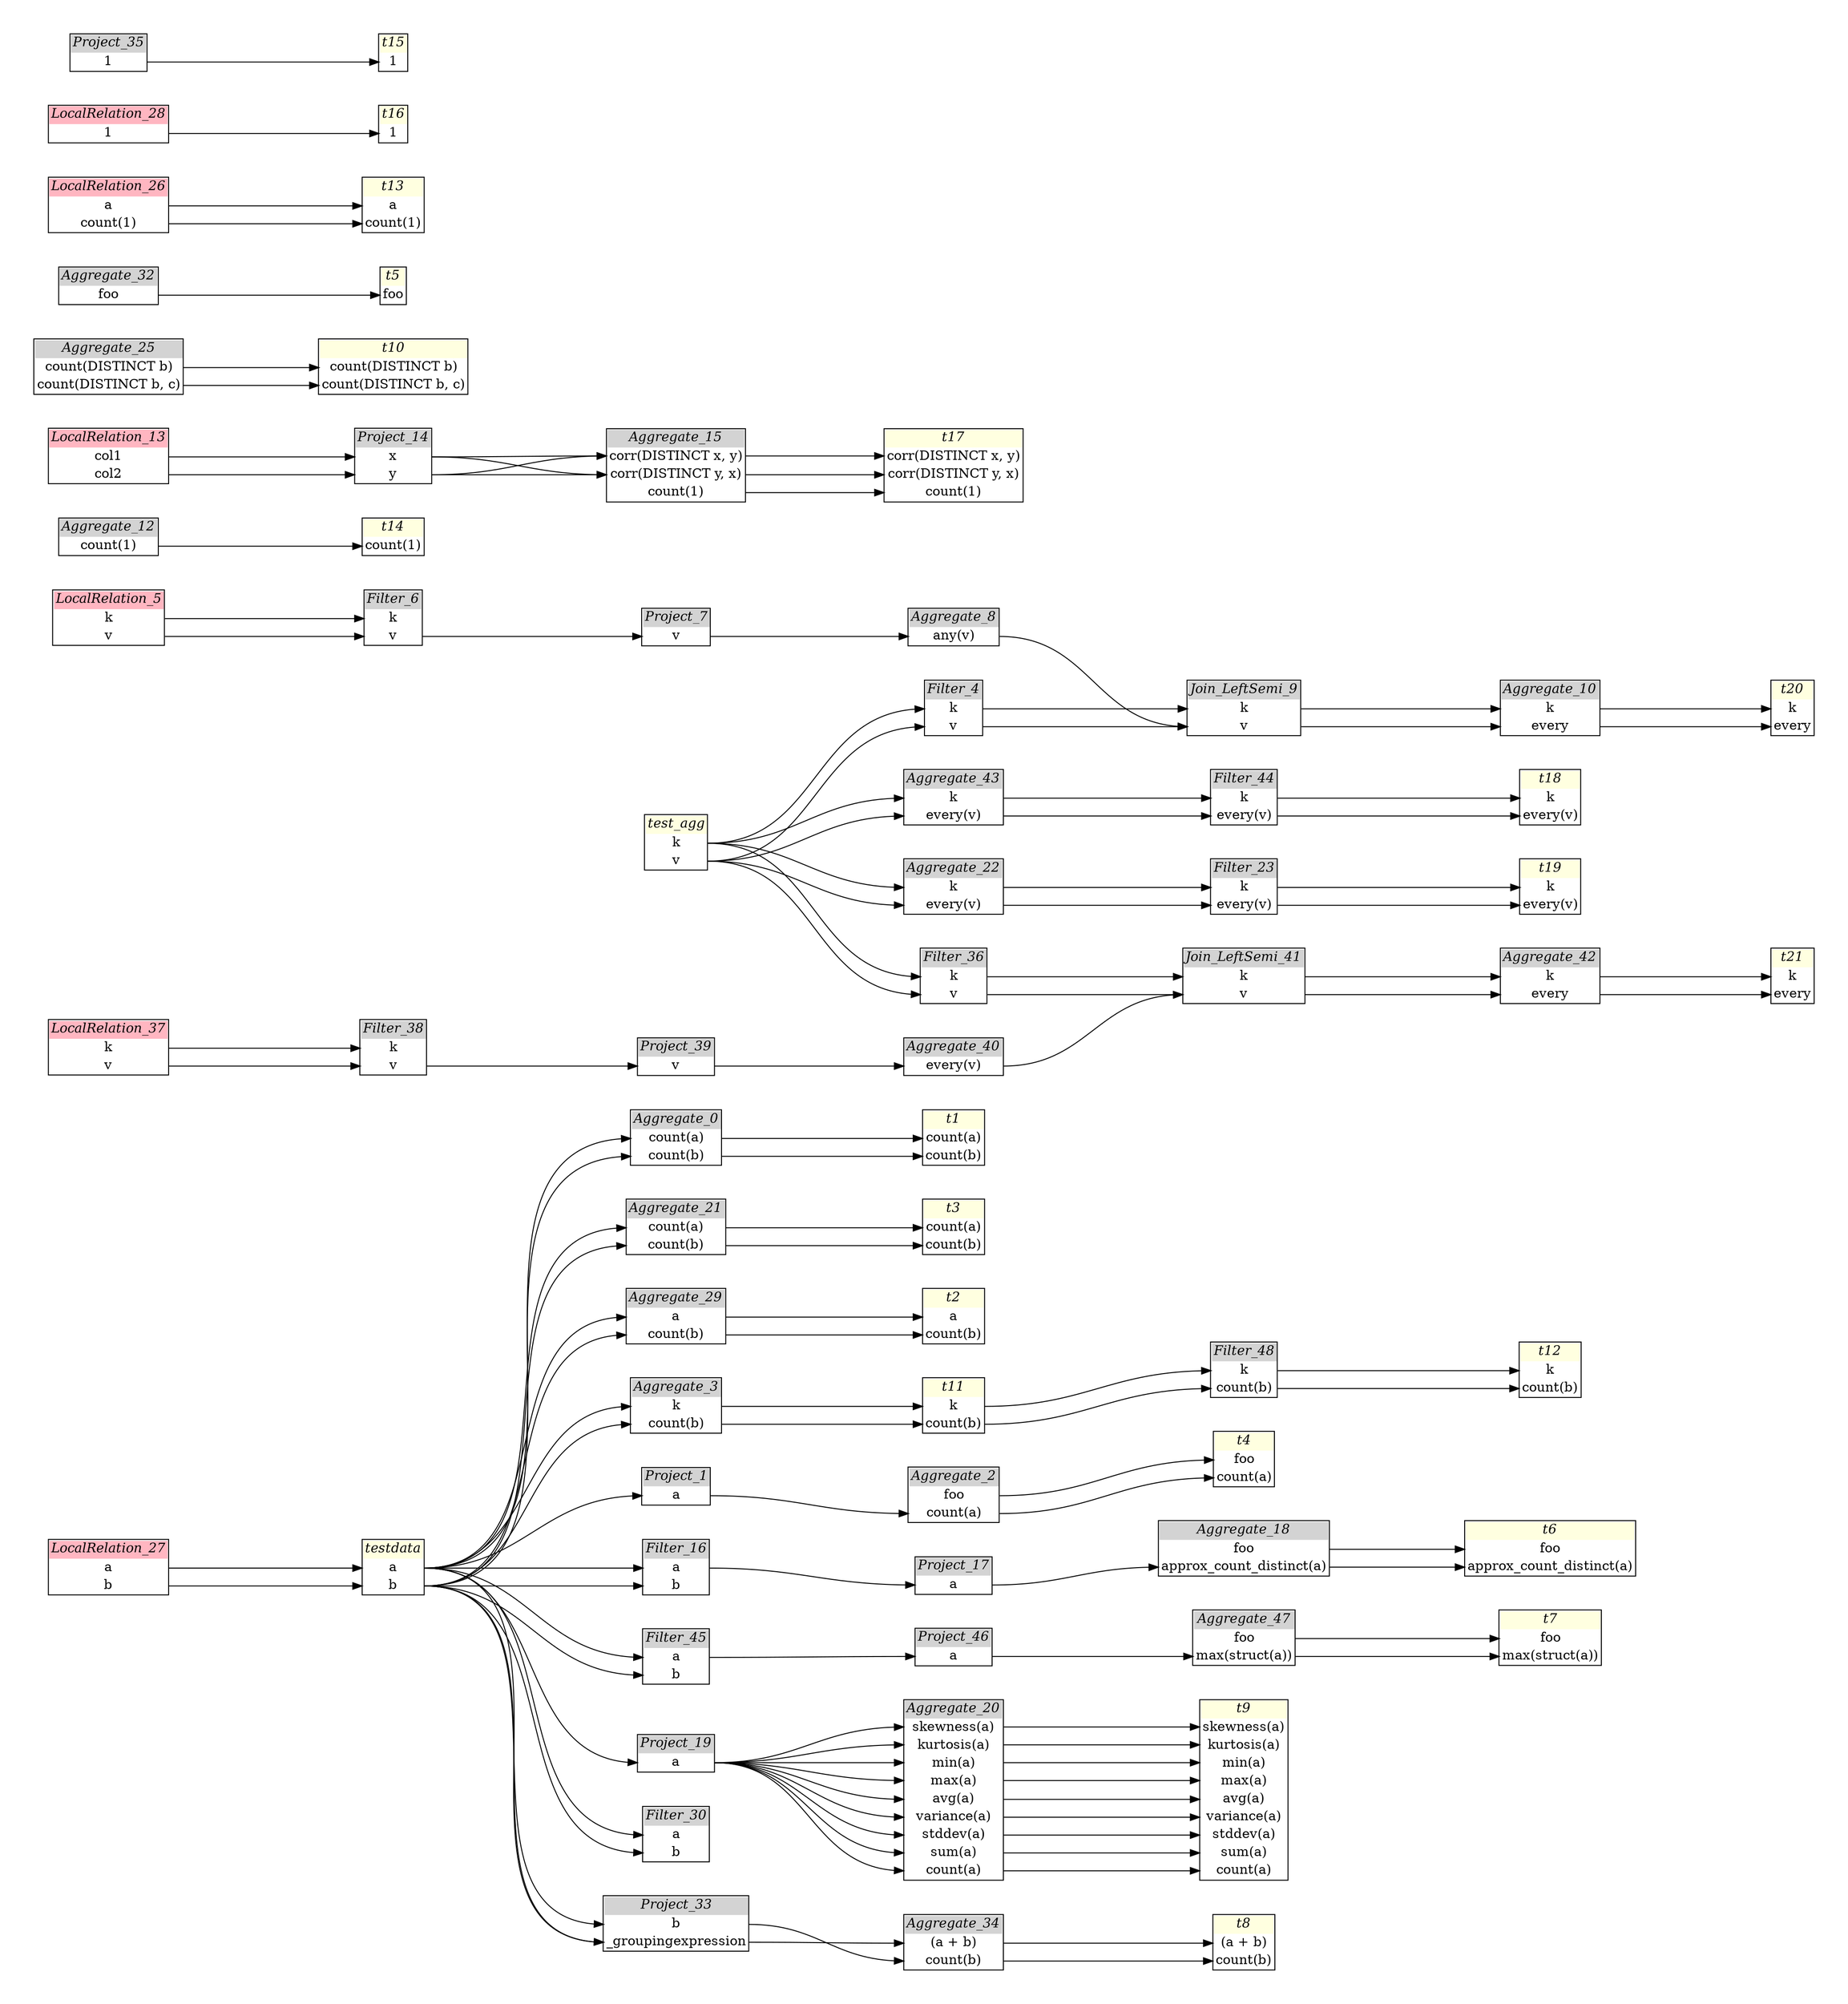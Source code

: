 // Automatically generated by SQLFlowTestSuite


digraph {
  graph [pad="0.5", nodesep="0.5", ranksep="2", fontname="Helvetica"];
  node [shape=plain]
  rankdir=LR;

  
"Aggregate_0" [label=<
<table border="1" cellborder="0" cellspacing="0">
  <tr><td bgcolor="lightgray" port="nodeName"><i>Aggregate_0</i></td></tr>
  <tr><td port="0">count(a)</td></tr>
<tr><td port="1">count(b)</td></tr>
</table>>];
     

"Aggregate_10" [label=<
<table border="1" cellborder="0" cellspacing="0">
  <tr><td bgcolor="lightgray" port="nodeName"><i>Aggregate_10</i></td></tr>
  <tr><td port="0">k</td></tr>
<tr><td port="1">every</td></tr>
</table>>];
     

"Aggregate_12" [label=<
<table border="1" cellborder="0" cellspacing="0">
  <tr><td bgcolor="lightgray" port="nodeName"><i>Aggregate_12</i></td></tr>
  <tr><td port="0">count(1)</td></tr>
</table>>];
     

"Aggregate_15" [label=<
<table border="1" cellborder="0" cellspacing="0">
  <tr><td bgcolor="lightgray" port="nodeName"><i>Aggregate_15</i></td></tr>
  <tr><td port="0">corr(DISTINCT x, y)</td></tr>
<tr><td port="1">corr(DISTINCT y, x)</td></tr>
<tr><td port="2">count(1)</td></tr>
</table>>];
     

"Aggregate_18" [label=<
<table border="1" cellborder="0" cellspacing="0">
  <tr><td bgcolor="lightgray" port="nodeName"><i>Aggregate_18</i></td></tr>
  <tr><td port="0">foo</td></tr>
<tr><td port="1">approx_count_distinct(a)</td></tr>
</table>>];
     

"Aggregate_2" [label=<
<table border="1" cellborder="0" cellspacing="0">
  <tr><td bgcolor="lightgray" port="nodeName"><i>Aggregate_2</i></td></tr>
  <tr><td port="0">foo</td></tr>
<tr><td port="1">count(a)</td></tr>
</table>>];
     

"Aggregate_20" [label=<
<table border="1" cellborder="0" cellspacing="0">
  <tr><td bgcolor="lightgray" port="nodeName"><i>Aggregate_20</i></td></tr>
  <tr><td port="0">skewness(a)</td></tr>
<tr><td port="1">kurtosis(a)</td></tr>
<tr><td port="2">min(a)</td></tr>
<tr><td port="3">max(a)</td></tr>
<tr><td port="4">avg(a)</td></tr>
<tr><td port="5">variance(a)</td></tr>
<tr><td port="6">stddev(a)</td></tr>
<tr><td port="7">sum(a)</td></tr>
<tr><td port="8">count(a)</td></tr>
</table>>];
     

"Aggregate_21" [label=<
<table border="1" cellborder="0" cellspacing="0">
  <tr><td bgcolor="lightgray" port="nodeName"><i>Aggregate_21</i></td></tr>
  <tr><td port="0">count(a)</td></tr>
<tr><td port="1">count(b)</td></tr>
</table>>];
     

"Aggregate_22" [label=<
<table border="1" cellborder="0" cellspacing="0">
  <tr><td bgcolor="lightgray" port="nodeName"><i>Aggregate_22</i></td></tr>
  <tr><td port="0">k</td></tr>
<tr><td port="1">every(v)</td></tr>
</table>>];
     

"Aggregate_25" [label=<
<table border="1" cellborder="0" cellspacing="0">
  <tr><td bgcolor="lightgray" port="nodeName"><i>Aggregate_25</i></td></tr>
  <tr><td port="0">count(DISTINCT b)</td></tr>
<tr><td port="1">count(DISTINCT b, c)</td></tr>
</table>>];
     

"Aggregate_29" [label=<
<table border="1" cellborder="0" cellspacing="0">
  <tr><td bgcolor="lightgray" port="nodeName"><i>Aggregate_29</i></td></tr>
  <tr><td port="0">a</td></tr>
<tr><td port="1">count(b)</td></tr>
</table>>];
     

"Aggregate_3" [label=<
<table border="1" cellborder="0" cellspacing="0">
  <tr><td bgcolor="lightgray" port="nodeName"><i>Aggregate_3</i></td></tr>
  <tr><td port="0">k</td></tr>
<tr><td port="1">count(b)</td></tr>
</table>>];
     

"Aggregate_32" [label=<
<table border="1" cellborder="0" cellspacing="0">
  <tr><td bgcolor="lightgray" port="nodeName"><i>Aggregate_32</i></td></tr>
  <tr><td port="0">foo</td></tr>
</table>>];
     

"Aggregate_34" [label=<
<table border="1" cellborder="0" cellspacing="0">
  <tr><td bgcolor="lightgray" port="nodeName"><i>Aggregate_34</i></td></tr>
  <tr><td port="0">(a + b)</td></tr>
<tr><td port="1">count(b)</td></tr>
</table>>];
     

"Aggregate_40" [label=<
<table border="1" cellborder="0" cellspacing="0">
  <tr><td bgcolor="lightgray" port="nodeName"><i>Aggregate_40</i></td></tr>
  <tr><td port="0">every(v)</td></tr>
</table>>];
     

"Aggregate_42" [label=<
<table border="1" cellborder="0" cellspacing="0">
  <tr><td bgcolor="lightgray" port="nodeName"><i>Aggregate_42</i></td></tr>
  <tr><td port="0">k</td></tr>
<tr><td port="1">every</td></tr>
</table>>];
     

"Aggregate_43" [label=<
<table border="1" cellborder="0" cellspacing="0">
  <tr><td bgcolor="lightgray" port="nodeName"><i>Aggregate_43</i></td></tr>
  <tr><td port="0">k</td></tr>
<tr><td port="1">every(v)</td></tr>
</table>>];
     

"Aggregate_47" [label=<
<table border="1" cellborder="0" cellspacing="0">
  <tr><td bgcolor="lightgray" port="nodeName"><i>Aggregate_47</i></td></tr>
  <tr><td port="0">foo</td></tr>
<tr><td port="1">max(struct(a))</td></tr>
</table>>];
     

"Aggregate_8" [label=<
<table border="1" cellborder="0" cellspacing="0">
  <tr><td bgcolor="lightgray" port="nodeName"><i>Aggregate_8</i></td></tr>
  <tr><td port="0">any(v)</td></tr>
</table>>];
     

"Filter_16" [label=<
<table border="1" cellborder="0" cellspacing="0">
  <tr><td bgcolor="lightgray" port="nodeName"><i>Filter_16</i></td></tr>
  <tr><td port="0">a</td></tr>
<tr><td port="1">b</td></tr>
</table>>];
     

"Filter_23" [label=<
<table border="1" cellborder="0" cellspacing="0">
  <tr><td bgcolor="lightgray" port="nodeName"><i>Filter_23</i></td></tr>
  <tr><td port="0">k</td></tr>
<tr><td port="1">every(v)</td></tr>
</table>>];
     

"Filter_30" [label=<
<table border="1" cellborder="0" cellspacing="0">
  <tr><td bgcolor="lightgray" port="nodeName"><i>Filter_30</i></td></tr>
  <tr><td port="0">a</td></tr>
<tr><td port="1">b</td></tr>
</table>>];
     

"Filter_36" [label=<
<table border="1" cellborder="0" cellspacing="0">
  <tr><td bgcolor="lightgray" port="nodeName"><i>Filter_36</i></td></tr>
  <tr><td port="0">k</td></tr>
<tr><td port="1">v</td></tr>
</table>>];
     

"Filter_38" [label=<
<table border="1" cellborder="0" cellspacing="0">
  <tr><td bgcolor="lightgray" port="nodeName"><i>Filter_38</i></td></tr>
  <tr><td port="0">k</td></tr>
<tr><td port="1">v</td></tr>
</table>>];
     

"Filter_4" [label=<
<table border="1" cellborder="0" cellspacing="0">
  <tr><td bgcolor="lightgray" port="nodeName"><i>Filter_4</i></td></tr>
  <tr><td port="0">k</td></tr>
<tr><td port="1">v</td></tr>
</table>>];
     

"Filter_44" [label=<
<table border="1" cellborder="0" cellspacing="0">
  <tr><td bgcolor="lightgray" port="nodeName"><i>Filter_44</i></td></tr>
  <tr><td port="0">k</td></tr>
<tr><td port="1">every(v)</td></tr>
</table>>];
     

"Filter_45" [label=<
<table border="1" cellborder="0" cellspacing="0">
  <tr><td bgcolor="lightgray" port="nodeName"><i>Filter_45</i></td></tr>
  <tr><td port="0">a</td></tr>
<tr><td port="1">b</td></tr>
</table>>];
     

"Filter_48" [label=<
<table border="1" cellborder="0" cellspacing="0">
  <tr><td bgcolor="lightgray" port="nodeName"><i>Filter_48</i></td></tr>
  <tr><td port="0">k</td></tr>
<tr><td port="1">count(b)</td></tr>
</table>>];
     

"Filter_6" [label=<
<table border="1" cellborder="0" cellspacing="0">
  <tr><td bgcolor="lightgray" port="nodeName"><i>Filter_6</i></td></tr>
  <tr><td port="0">k</td></tr>
<tr><td port="1">v</td></tr>
</table>>];
     

"Join_LeftSemi_41" [label=<
<table border="1" cellborder="0" cellspacing="0">
  <tr><td bgcolor="lightgray" port="nodeName"><i>Join_LeftSemi_41</i></td></tr>
  <tr><td port="0">k</td></tr>
<tr><td port="1">v</td></tr>
</table>>];
     

"Join_LeftSemi_9" [label=<
<table border="1" cellborder="0" cellspacing="0">
  <tr><td bgcolor="lightgray" port="nodeName"><i>Join_LeftSemi_9</i></td></tr>
  <tr><td port="0">k</td></tr>
<tr><td port="1">v</td></tr>
</table>>];
     

"LocalRelation_13" [label=<
<table border="1" cellborder="0" cellspacing="0">
  <tr><td bgcolor="lightpink" port="nodeName"><i>LocalRelation_13</i></td></tr>
  <tr><td port="0">col1</td></tr>
<tr><td port="1">col2</td></tr>
</table>>];
     

"LocalRelation_26" [label=<
<table border="1" cellborder="0" cellspacing="0">
  <tr><td bgcolor="lightpink" port="nodeName"><i>LocalRelation_26</i></td></tr>
  <tr><td port="0">a</td></tr>
<tr><td port="1">count(1)</td></tr>
</table>>];
     

"LocalRelation_27" [label=<
<table border="1" cellborder="0" cellspacing="0">
  <tr><td bgcolor="lightpink" port="nodeName"><i>LocalRelation_27</i></td></tr>
  <tr><td port="0">a</td></tr>
<tr><td port="1">b</td></tr>
</table>>];
     

"LocalRelation_28" [label=<
<table border="1" cellborder="0" cellspacing="0">
  <tr><td bgcolor="lightpink" port="nodeName"><i>LocalRelation_28</i></td></tr>
  <tr><td port="0">1</td></tr>
</table>>];
     

"LocalRelation_37" [label=<
<table border="1" cellborder="0" cellspacing="0">
  <tr><td bgcolor="lightpink" port="nodeName"><i>LocalRelation_37</i></td></tr>
  <tr><td port="0">k</td></tr>
<tr><td port="1">v</td></tr>
</table>>];
     

"LocalRelation_5" [label=<
<table border="1" cellborder="0" cellspacing="0">
  <tr><td bgcolor="lightpink" port="nodeName"><i>LocalRelation_5</i></td></tr>
  <tr><td port="0">k</td></tr>
<tr><td port="1">v</td></tr>
</table>>];
     

"Project_1" [label=<
<table border="1" cellborder="0" cellspacing="0">
  <tr><td bgcolor="lightgray" port="nodeName"><i>Project_1</i></td></tr>
  <tr><td port="0">a</td></tr>
</table>>];
     

"Project_14" [label=<
<table border="1" cellborder="0" cellspacing="0">
  <tr><td bgcolor="lightgray" port="nodeName"><i>Project_14</i></td></tr>
  <tr><td port="0">x</td></tr>
<tr><td port="1">y</td></tr>
</table>>];
     

"Project_17" [label=<
<table border="1" cellborder="0" cellspacing="0">
  <tr><td bgcolor="lightgray" port="nodeName"><i>Project_17</i></td></tr>
  <tr><td port="0">a</td></tr>
</table>>];
     

"Project_19" [label=<
<table border="1" cellborder="0" cellspacing="0">
  <tr><td bgcolor="lightgray" port="nodeName"><i>Project_19</i></td></tr>
  <tr><td port="0">a</td></tr>
</table>>];
     

"Project_33" [label=<
<table border="1" cellborder="0" cellspacing="0">
  <tr><td bgcolor="lightgray" port="nodeName"><i>Project_33</i></td></tr>
  <tr><td port="0">b</td></tr>
<tr><td port="1">_groupingexpression</td></tr>
</table>>];
     

"Project_35" [label=<
<table border="1" cellborder="0" cellspacing="0">
  <tr><td bgcolor="lightgray" port="nodeName"><i>Project_35</i></td></tr>
  <tr><td port="0">1</td></tr>
</table>>];
     

"Project_39" [label=<
<table border="1" cellborder="0" cellspacing="0">
  <tr><td bgcolor="lightgray" port="nodeName"><i>Project_39</i></td></tr>
  <tr><td port="0">v</td></tr>
</table>>];
     

"Project_46" [label=<
<table border="1" cellborder="0" cellspacing="0">
  <tr><td bgcolor="lightgray" port="nodeName"><i>Project_46</i></td></tr>
  <tr><td port="0">a</td></tr>
</table>>];
     

"Project_7" [label=<
<table border="1" cellborder="0" cellspacing="0">
  <tr><td bgcolor="lightgray" port="nodeName"><i>Project_7</i></td></tr>
  <tr><td port="0">v</td></tr>
</table>>];
     

"t1" [label=<
<table border="1" cellborder="0" cellspacing="0">
  <tr><td bgcolor="lightyellow" port="nodeName"><i>t1</i></td></tr>
  <tr><td port="0">count(a)</td></tr>
<tr><td port="1">count(b)</td></tr>
</table>>];
     

"t10" [label=<
<table border="1" cellborder="0" cellspacing="0">
  <tr><td bgcolor="lightyellow" port="nodeName"><i>t10</i></td></tr>
  <tr><td port="0">count(DISTINCT b)</td></tr>
<tr><td port="1">count(DISTINCT b, c)</td></tr>
</table>>];
     

"t11" [label=<
<table border="1" cellborder="0" cellspacing="0">
  <tr><td bgcolor="lightyellow" port="nodeName"><i>t11</i></td></tr>
  <tr><td port="0">k</td></tr>
<tr><td port="1">count(b)</td></tr>
</table>>];
     

"t12" [label=<
<table border="1" cellborder="0" cellspacing="0">
  <tr><td bgcolor="lightyellow" port="nodeName"><i>t12</i></td></tr>
  <tr><td port="0">k</td></tr>
<tr><td port="1">count(b)</td></tr>
</table>>];
     

"t13" [label=<
<table border="1" cellborder="0" cellspacing="0">
  <tr><td bgcolor="lightyellow" port="nodeName"><i>t13</i></td></tr>
  <tr><td port="0">a</td></tr>
<tr><td port="1">count(1)</td></tr>
</table>>];
     

"t14" [label=<
<table border="1" cellborder="0" cellspacing="0">
  <tr><td bgcolor="lightyellow" port="nodeName"><i>t14</i></td></tr>
  <tr><td port="0">count(1)</td></tr>
</table>>];
     

"t15" [label=<
<table border="1" cellborder="0" cellspacing="0">
  <tr><td bgcolor="lightyellow" port="nodeName"><i>t15</i></td></tr>
  <tr><td port="0">1</td></tr>
</table>>];
     

"t16" [label=<
<table border="1" cellborder="0" cellspacing="0">
  <tr><td bgcolor="lightyellow" port="nodeName"><i>t16</i></td></tr>
  <tr><td port="0">1</td></tr>
</table>>];
     

"t17" [label=<
<table border="1" cellborder="0" cellspacing="0">
  <tr><td bgcolor="lightyellow" port="nodeName"><i>t17</i></td></tr>
  <tr><td port="0">corr(DISTINCT x, y)</td></tr>
<tr><td port="1">corr(DISTINCT y, x)</td></tr>
<tr><td port="2">count(1)</td></tr>
</table>>];
     

"t18" [label=<
<table border="1" cellborder="0" cellspacing="0">
  <tr><td bgcolor="lightyellow" port="nodeName"><i>t18</i></td></tr>
  <tr><td port="0">k</td></tr>
<tr><td port="1">every(v)</td></tr>
</table>>];
     

"t19" [label=<
<table border="1" cellborder="0" cellspacing="0">
  <tr><td bgcolor="lightyellow" port="nodeName"><i>t19</i></td></tr>
  <tr><td port="0">k</td></tr>
<tr><td port="1">every(v)</td></tr>
</table>>];
     

"t2" [label=<
<table border="1" cellborder="0" cellspacing="0">
  <tr><td bgcolor="lightyellow" port="nodeName"><i>t2</i></td></tr>
  <tr><td port="0">a</td></tr>
<tr><td port="1">count(b)</td></tr>
</table>>];
     

"t20" [label=<
<table border="1" cellborder="0" cellspacing="0">
  <tr><td bgcolor="lightyellow" port="nodeName"><i>t20</i></td></tr>
  <tr><td port="0">k</td></tr>
<tr><td port="1">every</td></tr>
</table>>];
     

"t21" [label=<
<table border="1" cellborder="0" cellspacing="0">
  <tr><td bgcolor="lightyellow" port="nodeName"><i>t21</i></td></tr>
  <tr><td port="0">k</td></tr>
<tr><td port="1">every</td></tr>
</table>>];
     

"t3" [label=<
<table border="1" cellborder="0" cellspacing="0">
  <tr><td bgcolor="lightyellow" port="nodeName"><i>t3</i></td></tr>
  <tr><td port="0">count(a)</td></tr>
<tr><td port="1">count(b)</td></tr>
</table>>];
     

"t4" [label=<
<table border="1" cellborder="0" cellspacing="0">
  <tr><td bgcolor="lightyellow" port="nodeName"><i>t4</i></td></tr>
  <tr><td port="0">foo</td></tr>
<tr><td port="1">count(a)</td></tr>
</table>>];
     

"t5" [label=<
<table border="1" cellborder="0" cellspacing="0">
  <tr><td bgcolor="lightyellow" port="nodeName"><i>t5</i></td></tr>
  <tr><td port="0">foo</td></tr>
</table>>];
     

"t6" [label=<
<table border="1" cellborder="0" cellspacing="0">
  <tr><td bgcolor="lightyellow" port="nodeName"><i>t6</i></td></tr>
  <tr><td port="0">foo</td></tr>
<tr><td port="1">approx_count_distinct(a)</td></tr>
</table>>];
     

"t7" [label=<
<table border="1" cellborder="0" cellspacing="0">
  <tr><td bgcolor="lightyellow" port="nodeName"><i>t7</i></td></tr>
  <tr><td port="0">foo</td></tr>
<tr><td port="1">max(struct(a))</td></tr>
</table>>];
     

"t8" [label=<
<table border="1" cellborder="0" cellspacing="0">
  <tr><td bgcolor="lightyellow" port="nodeName"><i>t8</i></td></tr>
  <tr><td port="0">(a + b)</td></tr>
<tr><td port="1">count(b)</td></tr>
</table>>];
     

"t9" [label=<
<table border="1" cellborder="0" cellspacing="0">
  <tr><td bgcolor="lightyellow" port="nodeName"><i>t9</i></td></tr>
  <tr><td port="0">skewness(a)</td></tr>
<tr><td port="1">kurtosis(a)</td></tr>
<tr><td port="2">min(a)</td></tr>
<tr><td port="3">max(a)</td></tr>
<tr><td port="4">avg(a)</td></tr>
<tr><td port="5">variance(a)</td></tr>
<tr><td port="6">stddev(a)</td></tr>
<tr><td port="7">sum(a)</td></tr>
<tr><td port="8">count(a)</td></tr>
</table>>];
     

"test_agg" [label=<
<table border="1" cellborder="0" cellspacing="0">
  <tr><td bgcolor="lightyellow" port="nodeName"><i>test_agg</i></td></tr>
  <tr><td port="0">k</td></tr>
<tr><td port="1">v</td></tr>
</table>>];
     

"testdata" [label=<
<table border="1" cellborder="0" cellspacing="0">
  <tr><td bgcolor="lightyellow" port="nodeName"><i>testdata</i></td></tr>
  <tr><td port="0">a</td></tr>
<tr><td port="1">b</td></tr>
</table>>];
     
  "Aggregate_0":0 -> "t1":0;
"Aggregate_0":1 -> "t1":1;
"Aggregate_10":0 -> "t20":0;
"Aggregate_10":1 -> "t20":1;
"Aggregate_12":0 -> "t14":0;
"Aggregate_15":0 -> "t17":0;
"Aggregate_15":1 -> "t17":1;
"Aggregate_15":2 -> "t17":2;
"Aggregate_18":0 -> "t6":0;
"Aggregate_18":1 -> "t6":1;
"Aggregate_2":0 -> "t4":0;
"Aggregate_2":1 -> "t4":1;
"Aggregate_20":0 -> "t9":0;
"Aggregate_20":1 -> "t9":1;
"Aggregate_20":2 -> "t9":2;
"Aggregate_20":3 -> "t9":3;
"Aggregate_20":4 -> "t9":4;
"Aggregate_20":5 -> "t9":5;
"Aggregate_20":6 -> "t9":6;
"Aggregate_20":7 -> "t9":7;
"Aggregate_20":8 -> "t9":8;
"Aggregate_21":0 -> "t3":0;
"Aggregate_21":1 -> "t3":1;
"Aggregate_22":0 -> "Filter_23":0;
"Aggregate_22":1 -> "Filter_23":1;
"Aggregate_25":0 -> "t10":0;
"Aggregate_25":1 -> "t10":1;
"Aggregate_29":0 -> "t2":0;
"Aggregate_29":1 -> "t2":1;
"Aggregate_3":0 -> "t11":0;
"Aggregate_3":1 -> "t11":1;
"Aggregate_32":0 -> "t5":0;
"Aggregate_34":0 -> "t8":0;
"Aggregate_34":1 -> "t8":1;
"Aggregate_40":0 -> "Join_LeftSemi_41":1;
"Aggregate_42":0 -> "t21":0;
"Aggregate_42":1 -> "t21":1;
"Aggregate_43":0 -> "Filter_44":0;
"Aggregate_43":1 -> "Filter_44":1;
"Aggregate_47":0 -> "t7":0;
"Aggregate_47":1 -> "t7":1;
"Aggregate_8":0 -> "Join_LeftSemi_9":1;
"Filter_16":0 -> "Project_17":0;
"Filter_23":0 -> "t19":0;
"Filter_23":1 -> "t19":1;
"Filter_36":0 -> "Join_LeftSemi_41":0;
"Filter_36":1 -> "Join_LeftSemi_41":1;
"Filter_38":1 -> "Project_39":0;
"Filter_4":0 -> "Join_LeftSemi_9":0;
"Filter_4":1 -> "Join_LeftSemi_9":1;
"Filter_44":0 -> "t18":0;
"Filter_44":1 -> "t18":1;
"Filter_45":0 -> "Project_46":0;
"Filter_48":0 -> "t12":0;
"Filter_48":1 -> "t12":1;
"Filter_6":1 -> "Project_7":0;
"Join_LeftSemi_41":0 -> "Aggregate_42":0;
"Join_LeftSemi_41":1 -> "Aggregate_42":1;
"Join_LeftSemi_9":0 -> "Aggregate_10":0;
"Join_LeftSemi_9":1 -> "Aggregate_10":1;
"LocalRelation_13":0 -> "Project_14":0;
"LocalRelation_13":1 -> "Project_14":1;
"LocalRelation_26":0 -> "t13":0;
"LocalRelation_26":1 -> "t13":1;
"LocalRelation_27":0 -> "testdata":0;
"LocalRelation_27":1 -> "testdata":1;
"LocalRelation_28":0 -> "t16":0;
"LocalRelation_37":0 -> "Filter_38":0;
"LocalRelation_37":1 -> "Filter_38":1;
"LocalRelation_5":0 -> "Filter_6":0;
"LocalRelation_5":1 -> "Filter_6":1;
"Project_1":0 -> "Aggregate_2":1;
"Project_14":0 -> "Aggregate_15":0;
"Project_14":0 -> "Aggregate_15":1;
"Project_14":1 -> "Aggregate_15":0;
"Project_14":1 -> "Aggregate_15":1;
"Project_17":0 -> "Aggregate_18":1;
"Project_19":0 -> "Aggregate_20":0;
"Project_19":0 -> "Aggregate_20":1;
"Project_19":0 -> "Aggregate_20":2;
"Project_19":0 -> "Aggregate_20":3;
"Project_19":0 -> "Aggregate_20":4;
"Project_19":0 -> "Aggregate_20":5;
"Project_19":0 -> "Aggregate_20":6;
"Project_19":0 -> "Aggregate_20":7;
"Project_19":0 -> "Aggregate_20":8;
"Project_33":0 -> "Aggregate_34":1;
"Project_33":1 -> "Aggregate_34":0;
"Project_35":0 -> "t15":0;
"Project_39":0 -> "Aggregate_40":0;
"Project_46":0 -> "Aggregate_47":1;
"Project_7":0 -> "Aggregate_8":0;
"t11":0 -> "Filter_48":0;
"t11":1 -> "Filter_48":1;
"test_agg":0 -> "Aggregate_22":0;
"test_agg":0 -> "Aggregate_43":0;
"test_agg":0 -> "Filter_36":0;
"test_agg":0 -> "Filter_4":0;
"test_agg":1 -> "Aggregate_22":1;
"test_agg":1 -> "Aggregate_43":1;
"test_agg":1 -> "Filter_36":1;
"test_agg":1 -> "Filter_4":1;
"testdata":0 -> "Aggregate_0":0;
"testdata":0 -> "Aggregate_21":0;
"testdata":0 -> "Aggregate_29":0;
"testdata":0 -> "Aggregate_3":0;
"testdata":0 -> "Filter_16":0;
"testdata":0 -> "Filter_30":0;
"testdata":0 -> "Filter_45":0;
"testdata":0 -> "Project_1":0;
"testdata":0 -> "Project_19":0;
"testdata":0 -> "Project_33":1;
"testdata":1 -> "Aggregate_0":1;
"testdata":1 -> "Aggregate_21":1;
"testdata":1 -> "Aggregate_29":1;
"testdata":1 -> "Aggregate_3":1;
"testdata":1 -> "Filter_16":1;
"testdata":1 -> "Filter_30":1;
"testdata":1 -> "Filter_45":1;
"testdata":1 -> "Project_33":0;
"testdata":1 -> "Project_33":1;
}
       